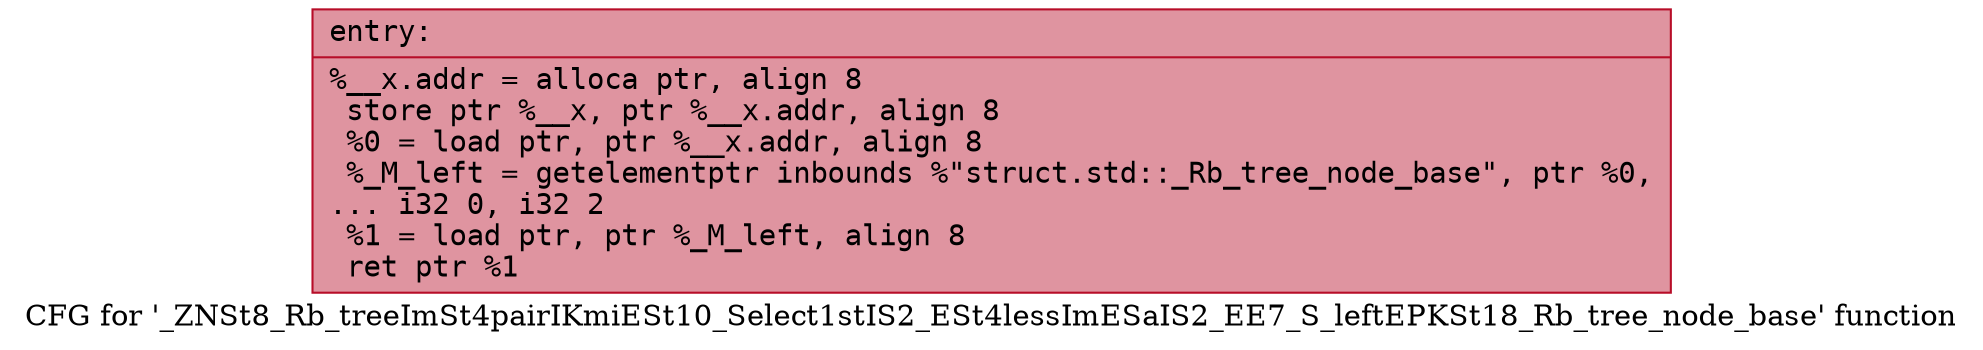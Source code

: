 digraph "CFG for '_ZNSt8_Rb_treeImSt4pairIKmiESt10_Select1stIS2_ESt4lessImESaIS2_EE7_S_leftEPKSt18_Rb_tree_node_base' function" {
	label="CFG for '_ZNSt8_Rb_treeImSt4pairIKmiESt10_Select1stIS2_ESt4lessImESaIS2_EE7_S_leftEPKSt18_Rb_tree_node_base' function";

	Node0x55dfe4c64830 [shape=record,color="#b70d28ff", style=filled, fillcolor="#b70d2870" fontname="Courier",label="{entry:\l|  %__x.addr = alloca ptr, align 8\l  store ptr %__x, ptr %__x.addr, align 8\l  %0 = load ptr, ptr %__x.addr, align 8\l  %_M_left = getelementptr inbounds %\"struct.std::_Rb_tree_node_base\", ptr %0,\l... i32 0, i32 2\l  %1 = load ptr, ptr %_M_left, align 8\l  ret ptr %1\l}"];
}
